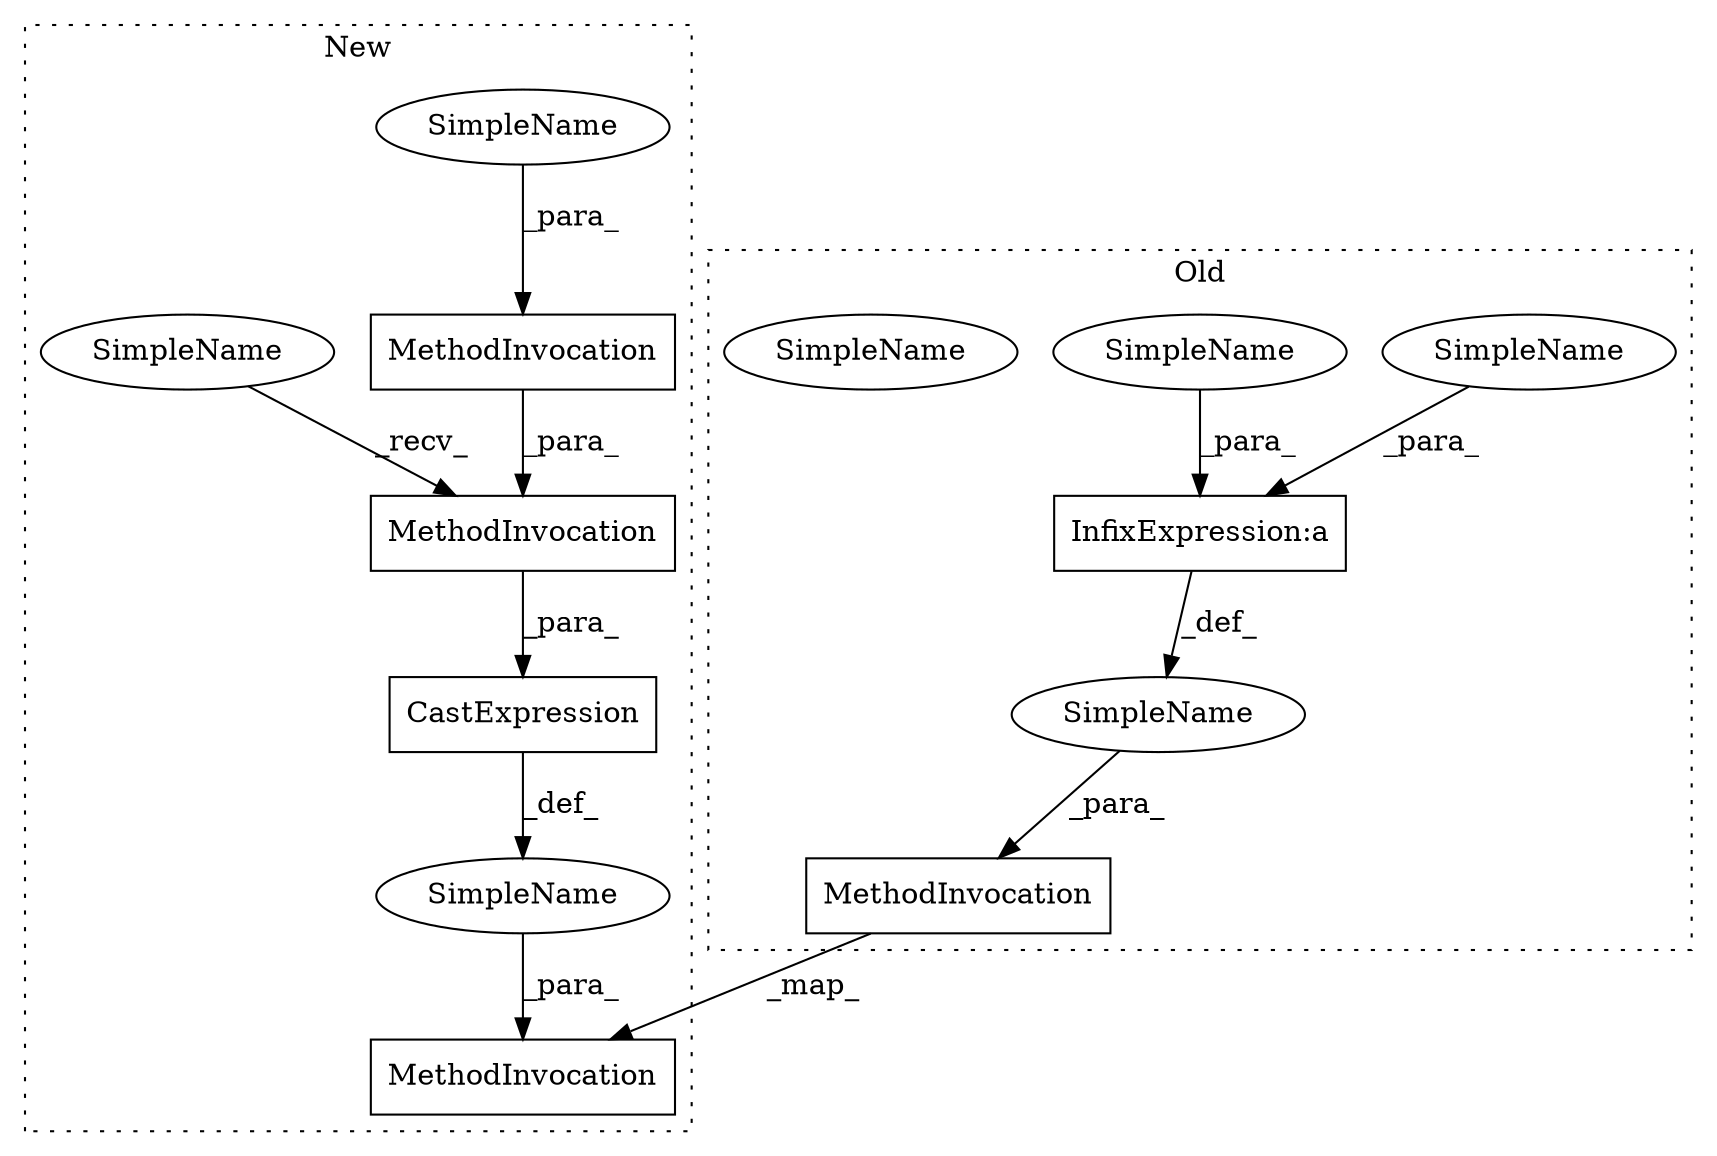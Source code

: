 digraph G {
subgraph cluster0 {
3 [label="MethodInvocation" a="32" s="34063,34074" l="4,1" shape="box"];
8 [label="SimpleName" a="42" s="-1" l="0" shape="ellipse"];
10 [label="SimpleName" a="42" s="33721" l="7" shape="ellipse"];
11 [label="SimpleName" a="42" s="-1" l="0" shape="ellipse"];
12 [label="SimpleName" a="42" s="-1" l="0" shape="ellipse"];
13 [label="InfixExpression:a" a="27" s="-1" l="0" shape="box"];
label = "Old";
style="dotted";
}
subgraph cluster1 {
1 [label="CastExpression" a="11" s="33756" l="22" shape="box"];
2 [label="MethodInvocation" a="32" s="34059,34070" l="4,1" shape="box"];
4 [label="MethodInvocation" a="32" s="33783,33836" l="25,1" shape="box"];
5 [label="MethodInvocation" a="32" s="-1,33835" l="33816,1" shape="box"];
6 [label="SimpleName" a="42" s="33815" l="20" shape="ellipse"];
7 [label="SimpleName" a="42" s="33746" l="7" shape="ellipse"];
9 [label="SimpleName" a="42" s="33778" l="4" shape="ellipse"];
label = "New";
style="dotted";
}
1 -> 7 [label="_def_"];
3 -> 2 [label="_map_"];
4 -> 1 [label="_para_"];
5 -> 4 [label="_para_"];
6 -> 5 [label="_para_"];
7 -> 2 [label="_para_"];
8 -> 13 [label="_para_"];
9 -> 4 [label="_recv_"];
10 -> 3 [label="_para_"];
11 -> 13 [label="_para_"];
13 -> 10 [label="_def_"];
}